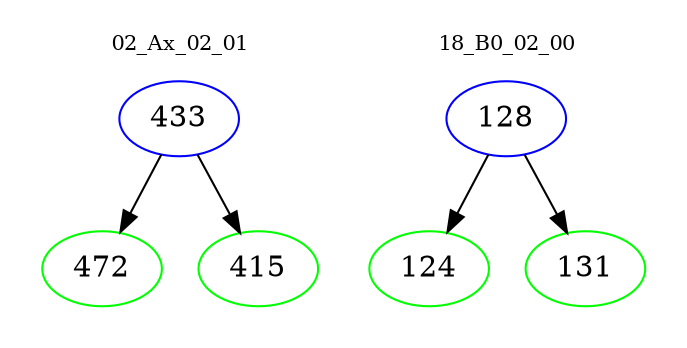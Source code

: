 digraph{
subgraph cluster_0 {
color = white
label = "02_Ax_02_01";
fontsize=10;
T0_433 [label="433", color="blue"]
T0_433 -> T0_472 [color="black"]
T0_472 [label="472", color="green"]
T0_433 -> T0_415 [color="black"]
T0_415 [label="415", color="green"]
}
subgraph cluster_1 {
color = white
label = "18_B0_02_00";
fontsize=10;
T1_128 [label="128", color="blue"]
T1_128 -> T1_124 [color="black"]
T1_124 [label="124", color="green"]
T1_128 -> T1_131 [color="black"]
T1_131 [label="131", color="green"]
}
}
